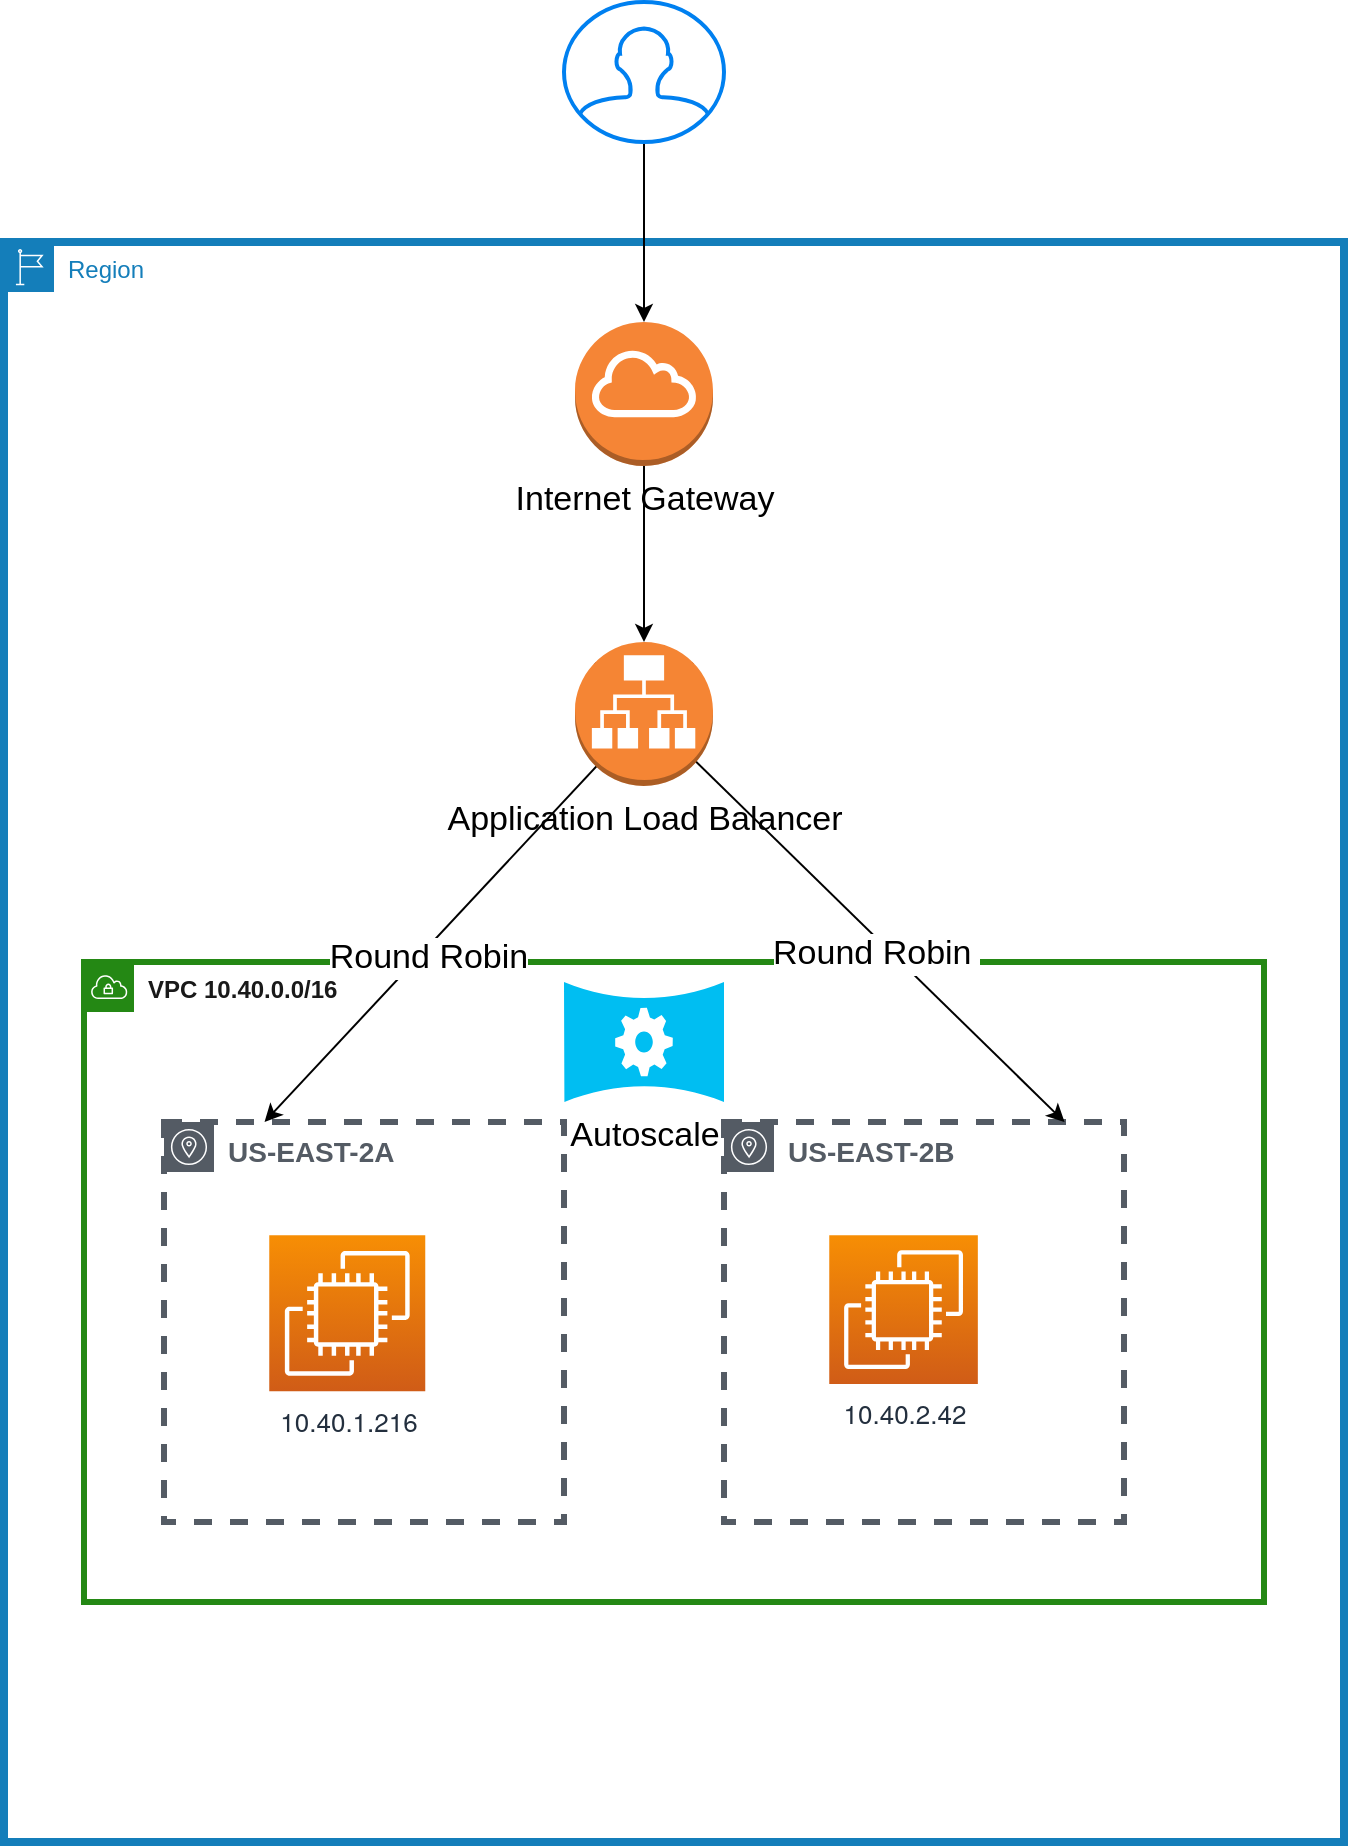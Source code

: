 <mxfile version="13.0.3" type="device"><diagram name="Page-1" id="822b0af5-4adb-64df-f703-e8dfc1f81529"><mxGraphModel dx="852" dy="1344" grid="1" gridSize="10" guides="1" tooltips="1" connect="1" arrows="1" fold="1" page="1" pageScale="1" pageWidth="1100" pageHeight="850" background="#ffffff" math="0" shadow="0"><root><mxCell id="0"/><mxCell id="1" parent="0"/><mxCell id="HM9ghZD9evPNdpYjV4SZ-1" value="Region" style="points=[[0,0],[0.25,0],[0.5,0],[0.75,0],[1,0],[1,0.25],[1,0.5],[1,0.75],[1,1],[0.75,1],[0.5,1],[0.25,1],[0,1],[0,0.75],[0,0.5],[0,0.25]];outlineConnect=0;gradientColor=none;html=1;whiteSpace=wrap;fontSize=12;fontStyle=0;shape=mxgraph.aws4.group;grIcon=mxgraph.aws4.group_region;strokeColor=#147EBA;fillColor=none;verticalAlign=top;align=left;spacingLeft=30;fontColor=#147EBA;dashed=0;strokeWidth=4;" vertex="1" parent="1"><mxGeometry x="40" y="-120" width="670" height="800" as="geometry"/></mxCell><mxCell id="HM9ghZD9evPNdpYjV4SZ-11" value="" style="group" vertex="1" connectable="0" parent="1"><mxGeometry x="400" y="320" width="200" height="200" as="geometry"/></mxCell><mxCell id="HM9ghZD9evPNdpYjV4SZ-5" value="&lt;font style=&quot;font-size: 14px&quot;&gt;&lt;b&gt;US-EAST-2B&lt;/b&gt;&lt;/font&gt;" style="outlineConnect=0;gradientColor=none;html=1;whiteSpace=wrap;fontSize=12;fontStyle=0;shape=mxgraph.aws4.group;grIcon=mxgraph.aws4.group_availability_zone;strokeColor=#545B64;fillColor=none;verticalAlign=top;align=left;spacingLeft=30;fontColor=#545B64;dashed=1;strokeWidth=3;" vertex="1" parent="HM9ghZD9evPNdpYjV4SZ-11"><mxGeometry width="200" height="200" as="geometry"/></mxCell><mxCell id="HM9ghZD9evPNdpYjV4SZ-10" value="&lt;span style=&quot;font-family: &amp;#34;helvetica neue&amp;#34; , &amp;#34;roboto&amp;#34; , &amp;#34;arial&amp;#34; , sans-serif ; font-size: 13px ; background-color: rgb(255 , 255 , 255)&quot;&gt;10.40.2.42&lt;/span&gt;" style="outlineConnect=0;fontColor=#232F3E;gradientColor=#F78E04;gradientDirection=north;fillColor=#D05C17;strokeColor=#ffffff;dashed=0;verticalLabelPosition=bottom;verticalAlign=top;align=center;html=1;fontSize=12;fontStyle=0;aspect=fixed;shape=mxgraph.aws4.resourceIcon;resIcon=mxgraph.aws4.ec2;" vertex="1" parent="HM9ghZD9evPNdpYjV4SZ-11"><mxGeometry x="52.632" y="56.667" width="74.286" height="74.286" as="geometry"/></mxCell><mxCell id="HM9ghZD9evPNdpYjV4SZ-12" value="" style="group" vertex="1" connectable="0" parent="1"><mxGeometry x="120" y="320" width="200" height="200" as="geometry"/></mxCell><mxCell id="HM9ghZD9evPNdpYjV4SZ-13" value="&lt;font style=&quot;font-size: 14px&quot;&gt;&lt;b&gt;US-EAST-2A&lt;/b&gt;&lt;/font&gt;" style="outlineConnect=0;gradientColor=none;html=1;whiteSpace=wrap;fontSize=12;fontStyle=0;shape=mxgraph.aws4.group;grIcon=mxgraph.aws4.group_availability_zone;strokeColor=#545B64;fillColor=none;verticalAlign=top;align=left;spacingLeft=30;fontColor=#545B64;dashed=1;strokeWidth=3;" vertex="1" parent="HM9ghZD9evPNdpYjV4SZ-12"><mxGeometry width="200" height="200" as="geometry"/></mxCell><mxCell id="HM9ghZD9evPNdpYjV4SZ-14" value="&lt;span style=&quot;font-family: &amp;#34;helvetica neue&amp;#34; , &amp;#34;roboto&amp;#34; , &amp;#34;arial&amp;#34; , sans-serif ; font-size: 13px ; background-color: rgb(255 , 255 , 255)&quot;&gt;10.40.1.216&lt;/span&gt;" style="outlineConnect=0;fontColor=#232F3E;gradientColor=#F78E04;gradientDirection=north;fillColor=#D05C17;strokeColor=#ffffff;dashed=0;verticalLabelPosition=bottom;verticalAlign=top;align=center;html=1;fontSize=12;fontStyle=0;aspect=fixed;shape=mxgraph.aws4.resourceIcon;resIcon=mxgraph.aws4.ec2;" vertex="1" parent="HM9ghZD9evPNdpYjV4SZ-12"><mxGeometry x="52.632" y="56.667" width="78" height="78" as="geometry"/></mxCell><mxCell id="HM9ghZD9evPNdpYjV4SZ-16" value="&lt;b&gt;&lt;font color=&quot;#191919&quot;&gt;VPC 10.40.0.0/16&lt;/font&gt;&lt;/b&gt;" style="points=[[0,0],[0.25,0],[0.5,0],[0.75,0],[1,0],[1,0.25],[1,0.5],[1,0.75],[1,1],[0.75,1],[0.5,1],[0.25,1],[0,1],[0,0.75],[0,0.5],[0,0.25]];outlineConnect=0;gradientColor=none;html=1;whiteSpace=wrap;fontSize=12;fontStyle=0;shape=mxgraph.aws4.group;grIcon=mxgraph.aws4.group_vpc;strokeColor=#248814;fillColor=none;verticalAlign=top;align=left;spacingLeft=30;fontColor=#AAB7B8;dashed=0;strokeWidth=3;" vertex="1" parent="1"><mxGeometry x="80" y="240" width="590" height="320" as="geometry"/></mxCell><mxCell id="HM9ghZD9evPNdpYjV4SZ-30" style="edgeStyle=none;rounded=0;orthogonalLoop=1;jettySize=auto;html=1;fontSize=17;" edge="1" parent="1" source="HM9ghZD9evPNdpYjV4SZ-19" target="HM9ghZD9evPNdpYjV4SZ-29"><mxGeometry relative="1" as="geometry"/></mxCell><mxCell id="HM9ghZD9evPNdpYjV4SZ-19" value="" style="html=1;verticalLabelPosition=bottom;align=center;labelBackgroundColor=#ffffff;verticalAlign=top;strokeWidth=2;strokeColor=#0080F0;shadow=0;dashed=0;shape=mxgraph.ios7.icons.user;" vertex="1" parent="1"><mxGeometry x="320" y="-240" width="80" height="70" as="geometry"/></mxCell><mxCell id="HM9ghZD9evPNdpYjV4SZ-24" value="&lt;font style=&quot;font-size: 17px&quot;&gt;Round Robin&lt;/font&gt;" style="edgeStyle=none;rounded=0;orthogonalLoop=1;jettySize=auto;html=1;entryX=0.153;entryY=0.25;entryDx=0;entryDy=0;entryPerimeter=0;exitX=0.855;exitY=0.145;exitDx=0;exitDy=0;exitPerimeter=0;" edge="1" parent="1" source="HM9ghZD9evPNdpYjV4SZ-31" target="HM9ghZD9evPNdpYjV4SZ-16"><mxGeometry x="0.261" y="4" relative="1" as="geometry"><mxPoint x="325.5" y="177.64" as="sourcePoint"/><mxPoint as="offset"/></mxGeometry></mxCell><mxCell id="HM9ghZD9evPNdpYjV4SZ-25" style="edgeStyle=none;rounded=0;orthogonalLoop=1;jettySize=auto;html=1;entryX=0.831;entryY=0.25;entryDx=0;entryDy=0;entryPerimeter=0;exitX=0.145;exitY=0.145;exitDx=0;exitDy=0;exitPerimeter=0;" edge="1" parent="1" source="HM9ghZD9evPNdpYjV4SZ-31" target="HM9ghZD9evPNdpYjV4SZ-16"><mxGeometry relative="1" as="geometry"><mxPoint x="394.5" y="174.546" as="sourcePoint"/></mxGeometry></mxCell><mxCell id="HM9ghZD9evPNdpYjV4SZ-26" value="Round Robin&amp;nbsp;" style="edgeLabel;html=1;align=center;verticalAlign=middle;resizable=0;points=[];fontSize=17;" vertex="1" connectable="0" parent="HM9ghZD9evPNdpYjV4SZ-25"><mxGeometry x="0.178" y="2" relative="1" as="geometry"><mxPoint x="0.98" y="11.57" as="offset"/></mxGeometry></mxCell><mxCell id="HM9ghZD9evPNdpYjV4SZ-32" value="" style="edgeStyle=none;rounded=0;orthogonalLoop=1;jettySize=auto;html=1;fontSize=17;" edge="1" parent="1" source="HM9ghZD9evPNdpYjV4SZ-29" target="HM9ghZD9evPNdpYjV4SZ-31"><mxGeometry relative="1" as="geometry"/></mxCell><mxCell id="HM9ghZD9evPNdpYjV4SZ-29" value="Internet Gateway" style="outlineConnect=0;dashed=0;verticalLabelPosition=bottom;verticalAlign=top;align=center;html=1;shape=mxgraph.aws3.internet_gateway;fillColor=#F58536;gradientColor=none;strokeWidth=3;fontSize=17;" vertex="1" parent="1"><mxGeometry x="325.5" y="-80" width="69" height="72" as="geometry"/></mxCell><mxCell id="HM9ghZD9evPNdpYjV4SZ-31" value="Application Load Balancer" style="outlineConnect=0;dashed=0;verticalLabelPosition=bottom;verticalAlign=top;align=center;html=1;shape=mxgraph.aws3.application_load_balancer;fillColor=#F58534;gradientColor=none;strokeWidth=3;fontSize=17;" vertex="1" parent="1"><mxGeometry x="325.5" y="80" width="69" height="72" as="geometry"/></mxCell><mxCell id="HM9ghZD9evPNdpYjV4SZ-33" value="Autoscale" style="verticalLabelPosition=bottom;html=1;verticalAlign=top;align=center;strokeColor=none;fillColor=#00BEF2;shape=mxgraph.azure.autoscale;fontSize=17;" vertex="1" parent="1"><mxGeometry x="320" y="250" width="80" height="60" as="geometry"/></mxCell></root></mxGraphModel></diagram></mxfile>